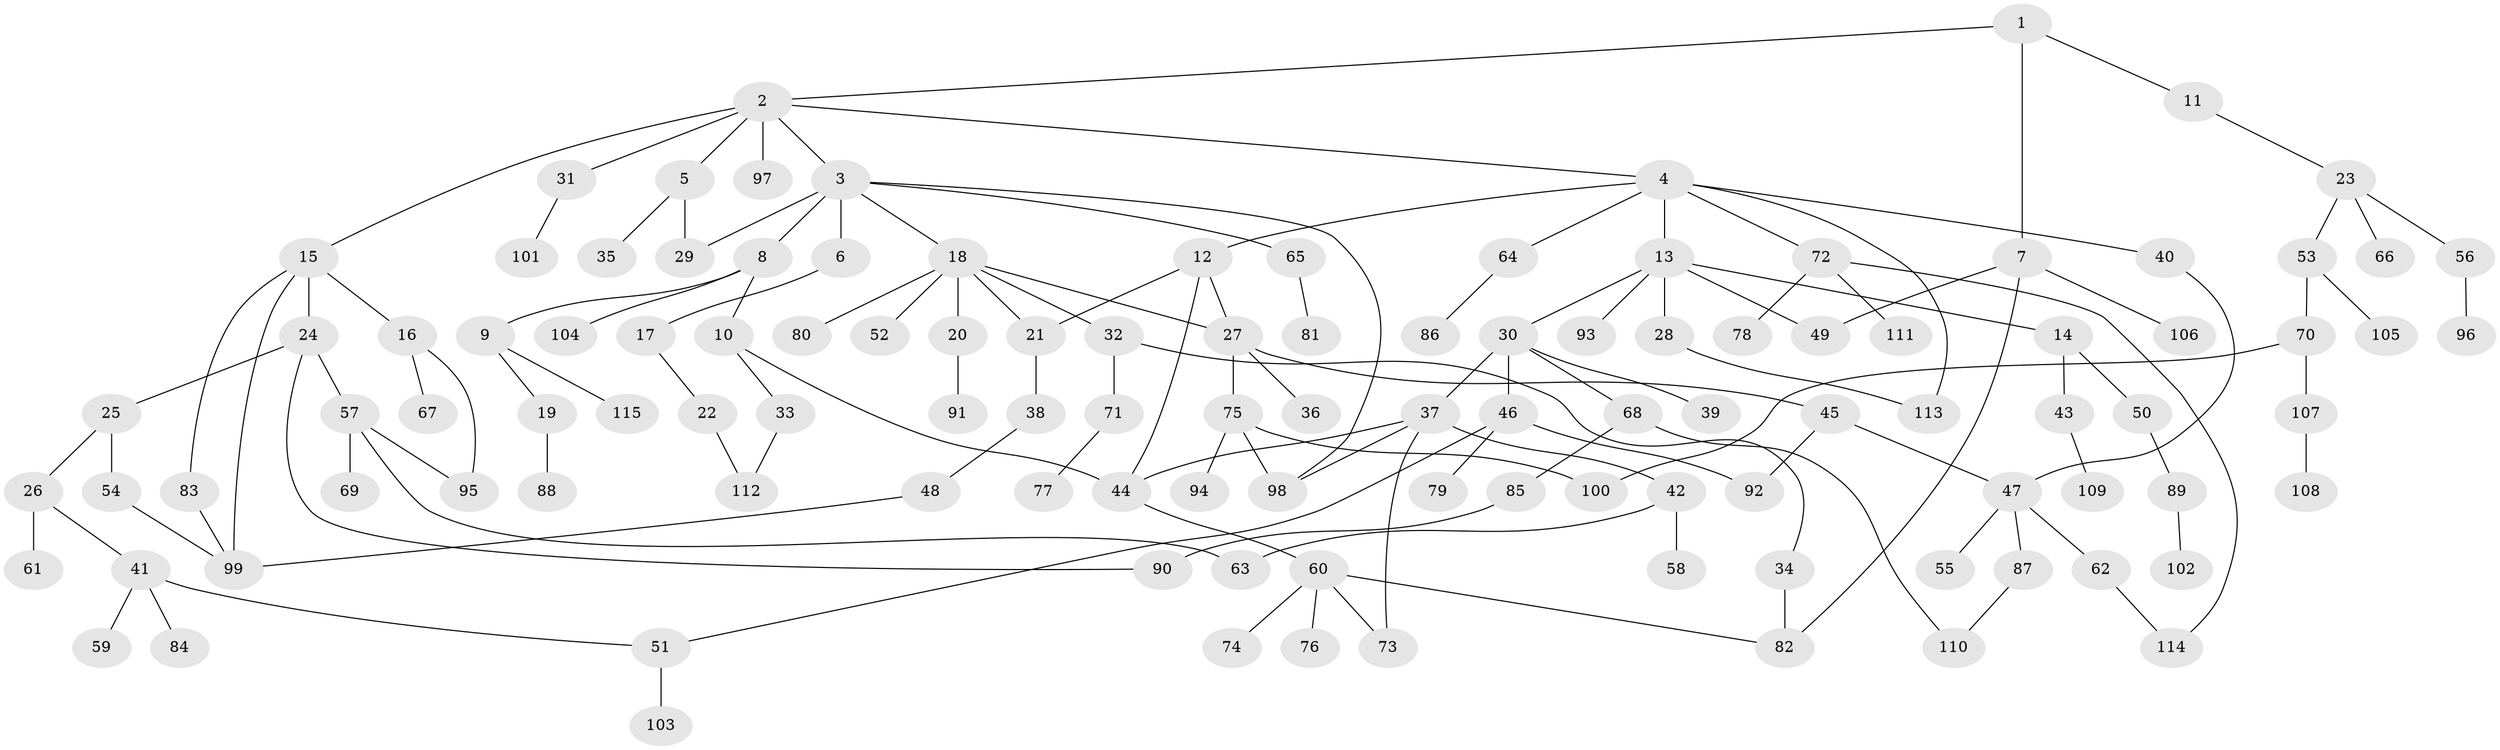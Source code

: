 // Generated by graph-tools (version 1.1) at 2025/49/03/09/25 03:49:20]
// undirected, 115 vertices, 139 edges
graph export_dot {
graph [start="1"]
  node [color=gray90,style=filled];
  1;
  2;
  3;
  4;
  5;
  6;
  7;
  8;
  9;
  10;
  11;
  12;
  13;
  14;
  15;
  16;
  17;
  18;
  19;
  20;
  21;
  22;
  23;
  24;
  25;
  26;
  27;
  28;
  29;
  30;
  31;
  32;
  33;
  34;
  35;
  36;
  37;
  38;
  39;
  40;
  41;
  42;
  43;
  44;
  45;
  46;
  47;
  48;
  49;
  50;
  51;
  52;
  53;
  54;
  55;
  56;
  57;
  58;
  59;
  60;
  61;
  62;
  63;
  64;
  65;
  66;
  67;
  68;
  69;
  70;
  71;
  72;
  73;
  74;
  75;
  76;
  77;
  78;
  79;
  80;
  81;
  82;
  83;
  84;
  85;
  86;
  87;
  88;
  89;
  90;
  91;
  92;
  93;
  94;
  95;
  96;
  97;
  98;
  99;
  100;
  101;
  102;
  103;
  104;
  105;
  106;
  107;
  108;
  109;
  110;
  111;
  112;
  113;
  114;
  115;
  1 -- 2;
  1 -- 7;
  1 -- 11;
  2 -- 3;
  2 -- 4;
  2 -- 5;
  2 -- 15;
  2 -- 31;
  2 -- 97;
  3 -- 6;
  3 -- 8;
  3 -- 18;
  3 -- 29;
  3 -- 65;
  3 -- 98;
  4 -- 12;
  4 -- 13;
  4 -- 40;
  4 -- 64;
  4 -- 72;
  4 -- 113;
  5 -- 35;
  5 -- 29;
  6 -- 17;
  7 -- 49;
  7 -- 106;
  7 -- 82;
  8 -- 9;
  8 -- 10;
  8 -- 104;
  9 -- 19;
  9 -- 115;
  10 -- 33;
  10 -- 44;
  11 -- 23;
  12 -- 27;
  12 -- 44;
  12 -- 21;
  13 -- 14;
  13 -- 28;
  13 -- 30;
  13 -- 93;
  13 -- 49;
  14 -- 43;
  14 -- 50;
  15 -- 16;
  15 -- 24;
  15 -- 83;
  15 -- 99;
  16 -- 67;
  16 -- 95;
  17 -- 22;
  18 -- 20;
  18 -- 21;
  18 -- 32;
  18 -- 52;
  18 -- 80;
  18 -- 27;
  19 -- 88;
  20 -- 91;
  21 -- 38;
  22 -- 112;
  23 -- 53;
  23 -- 56;
  23 -- 66;
  24 -- 25;
  24 -- 57;
  24 -- 90;
  25 -- 26;
  25 -- 54;
  26 -- 41;
  26 -- 61;
  27 -- 36;
  27 -- 45;
  27 -- 75;
  28 -- 113;
  30 -- 37;
  30 -- 39;
  30 -- 46;
  30 -- 68;
  31 -- 101;
  32 -- 34;
  32 -- 71;
  33 -- 112;
  34 -- 82;
  37 -- 42;
  37 -- 44;
  37 -- 98;
  37 -- 73;
  38 -- 48;
  40 -- 47;
  41 -- 51;
  41 -- 59;
  41 -- 84;
  42 -- 58;
  42 -- 63;
  43 -- 109;
  44 -- 60;
  45 -- 92;
  45 -- 47;
  46 -- 79;
  46 -- 92;
  46 -- 51;
  47 -- 55;
  47 -- 62;
  47 -- 87;
  48 -- 99;
  50 -- 89;
  51 -- 103;
  53 -- 70;
  53 -- 105;
  54 -- 99;
  56 -- 96;
  57 -- 63;
  57 -- 69;
  57 -- 95;
  60 -- 73;
  60 -- 74;
  60 -- 76;
  60 -- 82;
  62 -- 114;
  64 -- 86;
  65 -- 81;
  68 -- 85;
  68 -- 110;
  70 -- 100;
  70 -- 107;
  71 -- 77;
  72 -- 78;
  72 -- 111;
  72 -- 114;
  75 -- 94;
  75 -- 98;
  75 -- 100;
  83 -- 99;
  85 -- 90;
  87 -- 110;
  89 -- 102;
  107 -- 108;
}
